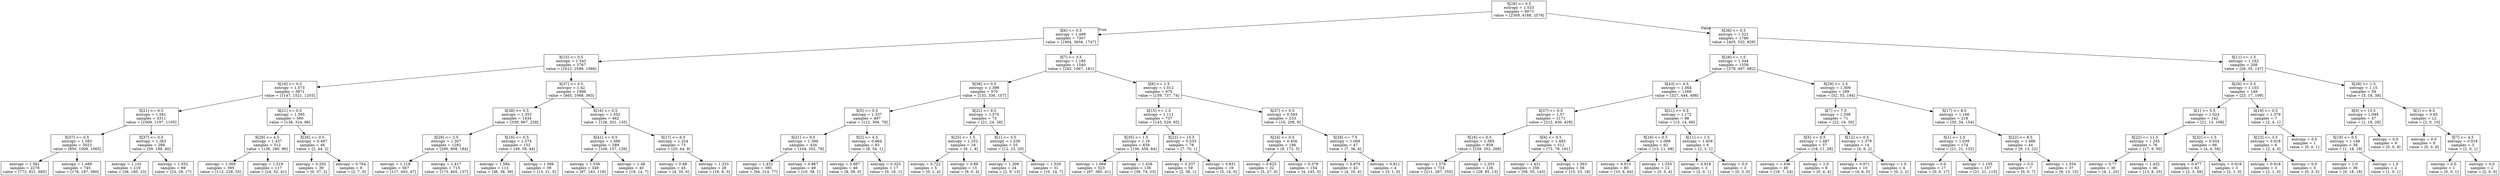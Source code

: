 digraph Tree {
node [shape=box] ;
0 [label="X[28] <= 0.5\nentropy = 1.533\nsamples = 9073\nvalue = [2309, 4188, 2576]"] ;
1 [label="X[6] <= 0.5\nentropy = 1.499\nsamples = 7307\nvalue = [1904, 3656, 1747]"] ;
0 -> 1 [labeldistance=2.5, labelangle=45, headlabel="True"] ;
2 [label="X[15] <= 0.5\nentropy = 1.543\nsamples = 5767\nvalue = [1612, 2589, 1566]"] ;
1 -> 2 ;
3 [label="X[16] <= 0.5\nentropy = 1.573\nsamples = 3871\nvalue = [1147, 1521, 1203]"] ;
2 -> 3 ;
4 [label="X[21] <= 0.5\nentropy = 1.581\nsamples = 3311\nvalue = [1009, 1197, 1105]"] ;
3 -> 4 ;
5 [label="X[37] <= 0.5\nentropy = 1.583\nsamples = 3023\nvalue = [950, 1008, 1065]"] ;
4 -> 5 ;
6 [label="entropy = 1.581\nsamples = 2278\nvalue = [772, 821, 685]"] ;
5 -> 6 ;
7 [label="entropy = 1.489\nsamples = 745\nvalue = [178, 187, 380]"] ;
5 -> 7 ;
8 [label="X[37] <= 0.5\nentropy = 1.263\nsamples = 288\nvalue = [59, 189, 40]"] ;
4 -> 8 ;
9 [label="entropy = 1.101\nsamples = 219\nvalue = [36, 160, 23]"] ;
8 -> 9 ;
10 [label="entropy = 1.552\nsamples = 69\nvalue = [23, 29, 17]"] ;
8 -> 10 ;
11 [label="X[21] <= 0.5\nentropy = 1.395\nsamples = 560\nvalue = [138, 324, 98]"] ;
3 -> 11 ;
12 [label="X[29] <= 4.5\nentropy = 1.437\nsamples = 512\nvalue = [136, 280, 96]"] ;
11 -> 12 ;
13 [label="entropy = 1.369\nsamples = 395\nvalue = [112, 228, 55]"] ;
12 -> 13 ;
14 [label="entropy = 1.519\nsamples = 117\nvalue = [24, 52, 41]"] ;
12 -> 14 ;
15 [label="X[26] <= 0.5\nentropy = 0.497\nsamples = 48\nvalue = [2, 44, 2]"] ;
11 -> 15 ;
16 [label="entropy = 0.292\nsamples = 39\nvalue = [0, 37, 2]"] ;
15 -> 16 ;
17 [label="entropy = 0.764\nsamples = 9\nvalue = [2, 7, 0]"] ;
15 -> 17 ;
18 [label="X[37] <= 0.5\nentropy = 1.42\nsamples = 1896\nvalue = [465, 1068, 363]"] ;
2 -> 18 ;
19 [label="X[38] <= 0.5\nentropy = 1.353\nsamples = 1434\nvalue = [339, 867, 228]"] ;
18 -> 19 ;
20 [label="X[29] <= 2.5\nentropy = 1.307\nsamples = 1282\nvalue = [290, 808, 184]"] ;
19 -> 20 ;
21 [label="entropy = 1.118\nsamples = 567\nvalue = [117, 403, 47]"] ;
20 -> 21 ;
22 [label="entropy = 1.417\nsamples = 715\nvalue = [173, 405, 137]"] ;
20 -> 22 ;
23 [label="X[16] <= 0.5\nentropy = 1.574\nsamples = 152\nvalue = [49, 59, 44]"] ;
19 -> 23 ;
24 [label="entropy = 1.584\nsamples = 113\nvalue = [36, 38, 39]"] ;
23 -> 24 ;
25 [label="entropy = 1.389\nsamples = 39\nvalue = [13, 21, 5]"] ;
23 -> 25 ;
26 [label="X[16] <= 0.5\nentropy = 1.552\nsamples = 462\nvalue = [126, 201, 135]"] ;
18 -> 26 ;
27 [label="X[41] <= 0.5\nentropy = 1.566\nsamples = 389\nvalue = [106, 157, 126]"] ;
26 -> 27 ;
28 [label="entropy = 1.556\nsamples = 349\nvalue = [87, 143, 119]"] ;
27 -> 28 ;
29 [label="entropy = 1.48\nsamples = 40\nvalue = [19, 14, 7]"] ;
27 -> 29 ;
30 [label="X[17] <= 6.5\nentropy = 1.324\nsamples = 73\nvalue = [20, 44, 9]"] ;
26 -> 30 ;
31 [label="entropy = 0.98\nsamples = 45\nvalue = [4, 35, 6]"] ;
30 -> 31 ;
32 [label="entropy = 1.333\nsamples = 28\nvalue = [16, 9, 3]"] ;
30 -> 32 ;
33 [label="X[7] <= 3.5\nentropy = 1.185\nsamples = 1540\nvalue = [292, 1067, 181]"] ;
1 -> 33 ;
34 [label="X[38] <= 0.5\nentropy = 1.399\nsamples = 570\nvalue = [133, 330, 107]"] ;
33 -> 34 ;
35 [label="X[5] <= 0.5\nentropy = 1.337\nsamples = 497\nvalue = [112, 306, 79]"] ;
34 -> 35 ;
36 [label="X[21] <= 0.5\nentropy = 1.394\nsamples = 434\nvalue = [104, 252, 78]"] ;
35 -> 36 ;
37 [label="entropy = 1.432\nsamples = 385\nvalue = [94, 214, 77]"] ;
36 -> 37 ;
38 [label="entropy = 0.867\nsamples = 49\nvalue = [10, 38, 1]"] ;
36 -> 38 ;
39 [label="X[2] <= 4.5\nentropy = 0.664\nsamples = 63\nvalue = [8, 54, 1]"] ;
35 -> 39 ;
40 [label="entropy = 0.667\nsamples = 46\nvalue = [8, 38, 0]"] ;
39 -> 40 ;
41 [label="entropy = 0.323\nsamples = 17\nvalue = [0, 16, 1]"] ;
39 -> 41 ;
42 [label="X[22] <= 9.5\nentropy = 1.575\nsamples = 73\nvalue = [21, 24, 28]"] ;
34 -> 42 ;
43 [label="X[25] <= 1.5\nentropy = 1.252\nsamples = 18\nvalue = [9, 1, 8]"] ;
42 -> 43 ;
44 [label="entropy = 0.722\nsamples = 5\nvalue = [0, 1, 4]"] ;
43 -> 44 ;
45 [label="entropy = 0.89\nsamples = 13\nvalue = [9, 0, 4]"] ;
43 -> 45 ;
46 [label="X[1] <= 3.5\nentropy = 1.536\nsamples = 55\nvalue = [12, 23, 20]"] ;
42 -> 46 ;
47 [label="entropy = 1.309\nsamples = 24\nvalue = [2, 9, 13]"] ;
46 -> 47 ;
48 [label="entropy = 1.529\nsamples = 31\nvalue = [10, 14, 7]"] ;
46 -> 48 ;
49 [label="X[6] <= 1.5\nentropy = 1.012\nsamples = 970\nvalue = [159, 737, 74]"] ;
33 -> 49 ;
50 [label="X[15] <= 1.5\nentropy = 1.111\nsamples = 737\nvalue = [143, 529, 65]"] ;
49 -> 50 ;
51 [label="X[35] <= 1.5\nentropy = 1.16\nsamples = 659\nvalue = [136, 459, 64]"] ;
50 -> 51 ;
52 [label="entropy = 1.064\nsamples = 523\nvalue = [97, 385, 41]"] ;
51 -> 52 ;
53 [label="entropy = 1.428\nsamples = 136\nvalue = [39, 74, 23]"] ;
51 -> 53 ;
54 [label="X[22] <= 15.5\nentropy = 0.533\nsamples = 78\nvalue = [7, 70, 1]"] ;
50 -> 54 ;
55 [label="entropy = 0.337\nsamples = 59\nvalue = [2, 56, 1]"] ;
54 -> 55 ;
56 [label="entropy = 0.831\nsamples = 19\nvalue = [5, 14, 0]"] ;
54 -> 56 ;
57 [label="X[37] <= 0.5\nentropy = 0.593\nsamples = 233\nvalue = [16, 208, 9]"] ;
49 -> 57 ;
58 [label="X[24] <= 0.5\nentropy = 0.456\nsamples = 186\nvalue = [9, 172, 5]"] ;
57 -> 58 ;
59 [label="entropy = 0.625\nsamples = 32\nvalue = [5, 27, 0]"] ;
58 -> 59 ;
60 [label="entropy = 0.379\nsamples = 154\nvalue = [4, 145, 5]"] ;
58 -> 60 ;
61 [label="X[29] <= 7.5\nentropy = 1.006\nsamples = 47\nvalue = [7, 36, 4]"] ;
57 -> 61 ;
62 [label="entropy = 0.879\nsamples = 43\nvalue = [4, 35, 4]"] ;
61 -> 62 ;
63 [label="entropy = 0.811\nsamples = 4\nvalue = [3, 1, 0]"] ;
61 -> 63 ;
64 [label="X[38] <= 0.5\nentropy = 1.521\nsamples = 1766\nvalue = [405, 532, 829]"] ;
0 -> 64 [labeldistance=2.5, labelangle=-45, headlabel="False"] ;
65 [label="X[28] <= 1.5\nentropy = 1.544\nsamples = 1558\nvalue = [379, 497, 682]"] ;
64 -> 65 ;
66 [label="X[43] <= 0.5\nentropy = 1.564\nsamples = 1269\nvalue = [327, 444, 498]"] ;
65 -> 66 ;
67 [label="X[37] <= 0.5\nentropy = 1.57\nsamples = 1171\nvalue = [312, 430, 429]"] ;
66 -> 67 ;
68 [label="X[16] <= 0.5\nentropy = 1.565\nsamples = 859\nvalue = [239, 352, 268]"] ;
67 -> 68 ;
69 [label="entropy = 1.578\nsamples = 733\nvalue = [211, 267, 255]"] ;
68 -> 69 ;
70 [label="entropy = 1.203\nsamples = 126\nvalue = [28, 85, 13]"] ;
68 -> 70 ;
71 [label="X[6] <= 0.5\nentropy = 1.483\nsamples = 312\nvalue = [73, 78, 161]"] ;
67 -> 71 ;
72 [label="entropy = 1.431\nsamples = 256\nvalue = [58, 55, 143]"] ;
71 -> 72 ;
73 [label="entropy = 1.563\nsamples = 56\nvalue = [15, 23, 18]"] ;
71 -> 73 ;
74 [label="X[21] <= 0.5\nentropy = 1.172\nsamples = 98\nvalue = [15, 14, 69]"] ;
66 -> 74 ;
75 [label="X[16] <= 0.5\nentropy = 1.088\nsamples = 92\nvalue = [13, 11, 68]"] ;
74 -> 75 ;
76 [label="entropy = 0.913\nsamples = 80\nvalue = [10, 6, 64]"] ;
75 -> 76 ;
77 [label="entropy = 1.555\nsamples = 12\nvalue = [3, 5, 4]"] ;
75 -> 77 ;
78 [label="X[11] <= 1.5\nentropy = 1.459\nsamples = 6\nvalue = [2, 3, 1]"] ;
74 -> 78 ;
79 [label="entropy = 0.918\nsamples = 3\nvalue = [2, 0, 1]"] ;
78 -> 79 ;
80 [label="entropy = 0.0\nsamples = 3\nvalue = [0, 3, 0]"] ;
78 -> 80 ;
81 [label="X[29] <= 2.5\nentropy = 1.309\nsamples = 289\nvalue = [52, 53, 184]"] ;
65 -> 81 ;
82 [label="X[7] <= 7.5\nentropy = 1.558\nsamples = 71\nvalue = [22, 19, 30]"] ;
81 -> 82 ;
83 [label="X[5] <= 0.5\nentropy = 1.487\nsamples = 57\nvalue = [18, 11, 28]"] ;
82 -> 83 ;
84 [label="entropy = 1.436\nsamples = 49\nvalue = [18, 7, 24]"] ;
83 -> 84 ;
85 [label="entropy = 1.0\nsamples = 8\nvalue = [0, 4, 4]"] ;
83 -> 85 ;
86 [label="X[12] <= 0.5\nentropy = 1.379\nsamples = 14\nvalue = [4, 8, 2]"] ;
82 -> 86 ;
87 [label="entropy = 0.971\nsamples = 10\nvalue = [4, 6, 0]"] ;
86 -> 87 ;
88 [label="entropy = 1.0\nsamples = 4\nvalue = [0, 2, 2]"] ;
86 -> 88 ;
89 [label="X[17] <= 8.5\nentropy = 1.166\nsamples = 218\nvalue = [30, 34, 154]"] ;
81 -> 89 ;
90 [label="X[1] <= 2.5\nentropy = 1.039\nsamples = 174\nvalue = [21, 21, 132]"] ;
89 -> 90 ;
91 [label="entropy = 0.0\nsamples = 17\nvalue = [0, 0, 17]"] ;
90 -> 91 ;
92 [label="entropy = 1.105\nsamples = 157\nvalue = [21, 21, 115]"] ;
90 -> 92 ;
93 [label="X[22] <= 8.5\nentropy = 1.488\nsamples = 44\nvalue = [9, 13, 22]"] ;
89 -> 93 ;
94 [label="entropy = 0.0\nsamples = 7\nvalue = [0, 0, 7]"] ;
93 -> 94 ;
95 [label="entropy = 1.554\nsamples = 37\nvalue = [9, 13, 15]"] ;
93 -> 95 ;
96 [label="X[11] <= 1.5\nentropy = 1.162\nsamples = 208\nvalue = [26, 35, 147]"] ;
64 -> 96 ;
97 [label="X[26] <= 0.5\nentropy = 1.103\nsamples = 149\nvalue = [23, 17, 109]"] ;
96 -> 97 ;
98 [label="X[1] <= 5.5\nentropy = 1.024\nsamples = 142\nvalue = [21, 13, 108]"] ;
97 -> 98 ;
99 [label="X[22] <= 11.5\nentropy = 1.245\nsamples = 76\nvalue = [17, 9, 50]"] ;
98 -> 99 ;
100 [label="entropy = 0.77\nsamples = 30\nvalue = [4, 1, 25]"] ;
99 -> 100 ;
101 [label="entropy = 1.432\nsamples = 46\nvalue = [13, 8, 25]"] ;
99 -> 101 ;
102 [label="X[32] <= 1.5\nentropy = 0.654\nsamples = 66\nvalue = [4, 4, 58]"] ;
98 -> 102 ;
103 [label="entropy = 0.477\nsamples = 63\nvalue = [2, 3, 58]"] ;
102 -> 103 ;
104 [label="entropy = 0.918\nsamples = 3\nvalue = [2, 1, 0]"] ;
102 -> 104 ;
105 [label="X[19] <= 0.5\nentropy = 1.379\nsamples = 7\nvalue = [2, 4, 1]"] ;
97 -> 105 ;
106 [label="X[23] <= 3.5\nentropy = 0.918\nsamples = 6\nvalue = [2, 4, 0]"] ;
105 -> 106 ;
107 [label="entropy = 0.918\nsamples = 3\nvalue = [2, 1, 0]"] ;
106 -> 107 ;
108 [label="entropy = 0.0\nsamples = 3\nvalue = [0, 3, 0]"] ;
106 -> 108 ;
109 [label="entropy = 0.0\nsamples = 1\nvalue = [0, 0, 1]"] ;
105 -> 109 ;
110 [label="X[28] <= 1.5\nentropy = 1.15\nsamples = 59\nvalue = [3, 18, 38]"] ;
96 -> 110 ;
111 [label="X[0] <= 15.5\nentropy = 1.094\nsamples = 47\nvalue = [1, 18, 28]"] ;
110 -> 111 ;
112 [label="X[19] <= 0.5\nentropy = 1.149\nsamples = 38\nvalue = [1, 18, 19]"] ;
111 -> 112 ;
113 [label="entropy = 1.0\nsamples = 36\nvalue = [0, 18, 18]"] ;
112 -> 113 ;
114 [label="entropy = 1.0\nsamples = 2\nvalue = [1, 0, 1]"] ;
112 -> 114 ;
115 [label="entropy = 0.0\nsamples = 9\nvalue = [0, 0, 9]"] ;
111 -> 115 ;
116 [label="X[1] <= 9.5\nentropy = 0.65\nsamples = 12\nvalue = [2, 0, 10]"] ;
110 -> 116 ;
117 [label="entropy = 0.0\nsamples = 9\nvalue = [0, 0, 9]"] ;
116 -> 117 ;
118 [label="X[7] <= 4.5\nentropy = 0.918\nsamples = 3\nvalue = [2, 0, 1]"] ;
116 -> 118 ;
119 [label="entropy = 0.0\nsamples = 1\nvalue = [0, 0, 1]"] ;
118 -> 119 ;
120 [label="entropy = 0.0\nsamples = 2\nvalue = [2, 0, 0]"] ;
118 -> 120 ;
}